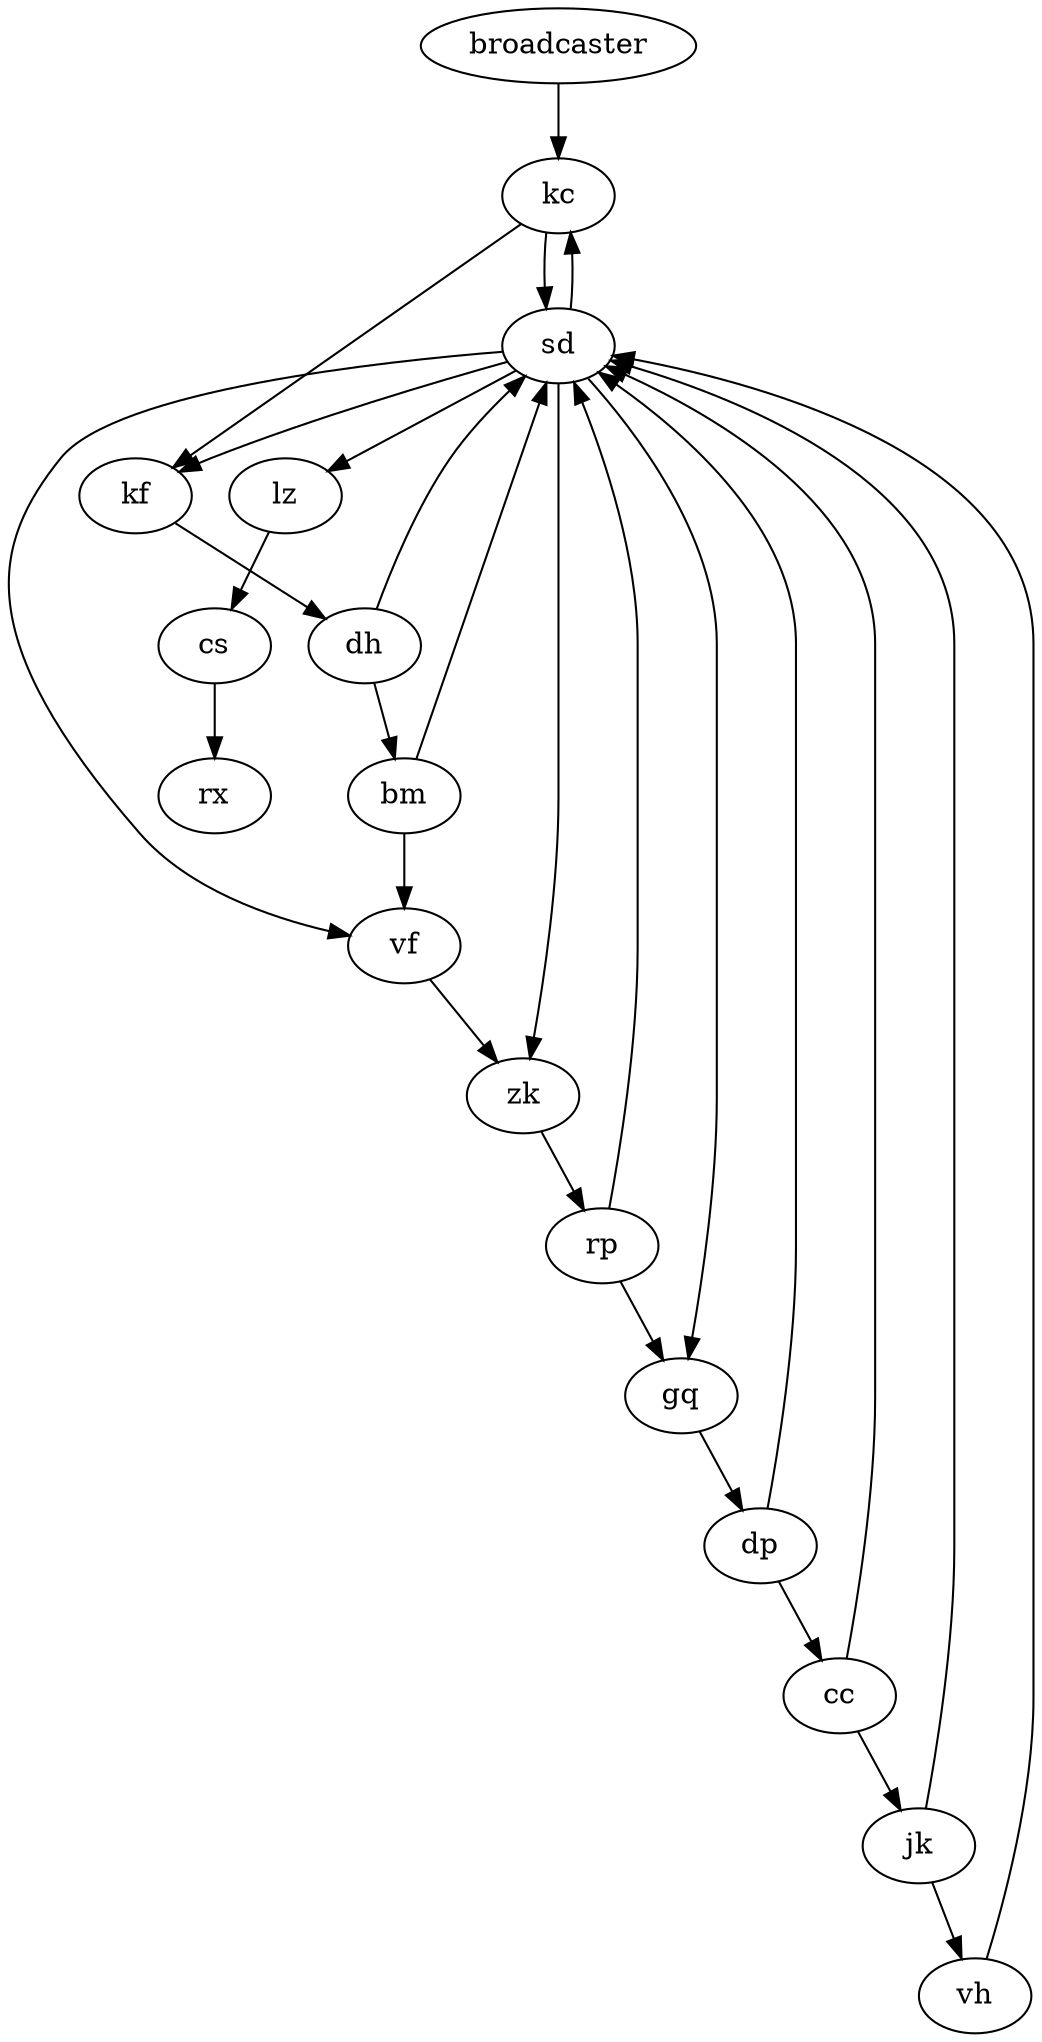 digraph input {
  kc -> sd, kf
  sd -> zk, kf, gq, lz, kc, vf
  kf -> dh
  zk -> rp
  gq -> dp
  lz -> cs
  vf -> zk
  dh -> bm, sd
  rp -> gq, sd
  dp -> sd, cc
  cs -> rx
  bm -> vf, sd
  cc -> sd, jk
  jk -> sd, vh
  vh -> sd
  broadcaster -> kc
}
